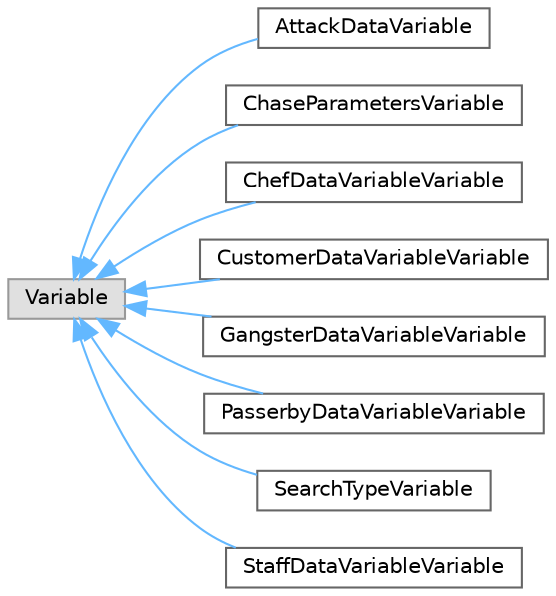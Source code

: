 digraph "クラス階層図"
{
 // LATEX_PDF_SIZE
  bgcolor="transparent";
  edge [fontname=Helvetica,fontsize=10,labelfontname=Helvetica,labelfontsize=10];
  node [fontname=Helvetica,fontsize=10,shape=box,height=0.2,width=0.4];
  rankdir="LR";
  Node0 [id="Node000000",label="Variable",height=0.2,width=0.4,color="grey60", fillcolor="#E0E0E0", style="filled",tooltip=" "];
  Node0 -> Node1 [id="edge621_Node000000_Node000001",dir="back",color="steelblue1",style="solid",tooltip=" "];
  Node1 [id="Node000001",label="AttackDataVariable",height=0.2,width=0.4,color="grey40", fillcolor="white", style="filled",URL="$class_attack_data_variable.html",tooltip=" "];
  Node0 -> Node2 [id="edge622_Node000000_Node000002",dir="back",color="steelblue1",style="solid",tooltip=" "];
  Node2 [id="Node000002",label="ChaseParametersVariable",height=0.2,width=0.4,color="grey40", fillcolor="white", style="filled",URL="$class_chase_parameters_variable.html",tooltip=" "];
  Node0 -> Node3 [id="edge623_Node000000_Node000003",dir="back",color="steelblue1",style="solid",tooltip=" "];
  Node3 [id="Node000003",label="ChefDataVariableVariable",height=0.2,width=0.4,color="grey40", fillcolor="white", style="filled",URL="$class_chef_data_variable_variable.html",tooltip=" "];
  Node0 -> Node4 [id="edge624_Node000000_Node000004",dir="back",color="steelblue1",style="solid",tooltip=" "];
  Node4 [id="Node000004",label="CustomerDataVariableVariable",height=0.2,width=0.4,color="grey40", fillcolor="white", style="filled",URL="$class_customer_data_variable_variable.html",tooltip=" "];
  Node0 -> Node5 [id="edge625_Node000000_Node000005",dir="back",color="steelblue1",style="solid",tooltip=" "];
  Node5 [id="Node000005",label="GangsterDataVariableVariable",height=0.2,width=0.4,color="grey40", fillcolor="white", style="filled",URL="$class_gangster_data_variable_variable.html",tooltip=" "];
  Node0 -> Node6 [id="edge626_Node000000_Node000006",dir="back",color="steelblue1",style="solid",tooltip=" "];
  Node6 [id="Node000006",label="PasserbyDataVariableVariable",height=0.2,width=0.4,color="grey40", fillcolor="white", style="filled",URL="$class_passerby_data_variable_variable.html",tooltip=" "];
  Node0 -> Node7 [id="edge627_Node000000_Node000007",dir="back",color="steelblue1",style="solid",tooltip=" "];
  Node7 [id="Node000007",label="SearchTypeVariable",height=0.2,width=0.4,color="grey40", fillcolor="white", style="filled",URL="$class_search_type_variable.html",tooltip=" "];
  Node0 -> Node8 [id="edge628_Node000000_Node000008",dir="back",color="steelblue1",style="solid",tooltip=" "];
  Node8 [id="Node000008",label="StaffDataVariableVariable",height=0.2,width=0.4,color="grey40", fillcolor="white", style="filled",URL="$class_staff_data_variable_variable.html",tooltip=" "];
}
